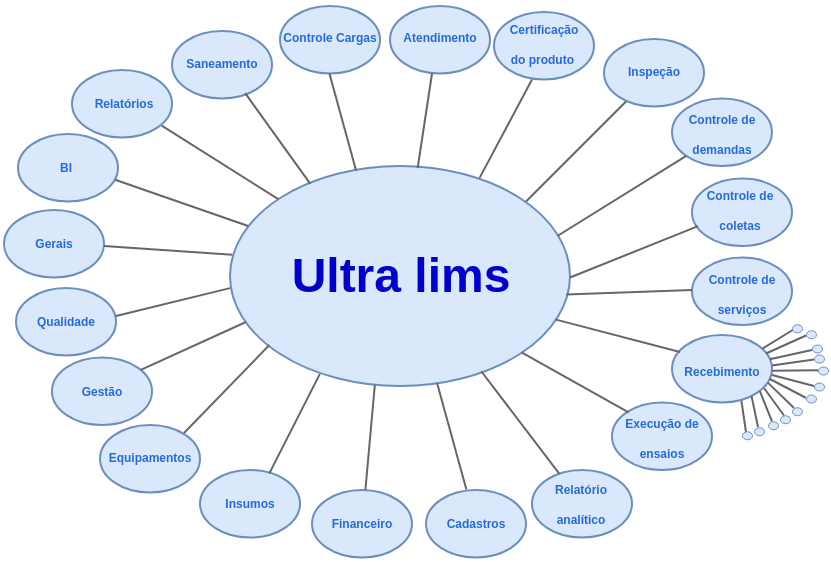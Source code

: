 <mxfile version="24.7.5">
  <diagram name="Página-1" id="Wn8zAbO-QYpouLNqE-SX">
    <mxGraphModel dx="29" dy="17" grid="1" gridSize="10" guides="1" tooltips="1" connect="1" arrows="1" fold="1" page="1" pageScale="1" pageWidth="827" pageHeight="1169" math="0" shadow="0">
      <root>
        <mxCell id="0" />
        <mxCell id="1" parent="0" />
        <mxCell id="9z8tWcFH6EBTSIyHQbGG-1" value="" style="ellipse;whiteSpace=wrap;html=1;fillColor=#dae8fc;strokeColor=#6c8ebf;" parent="1" vertex="1">
          <mxGeometry x="289" y="308" width="170" height="110" as="geometry" />
        </mxCell>
        <mxCell id="EWRXOEAjs6uAZaaVGEfP-3" value="" style="ellipse;whiteSpace=wrap;html=1;fillColor=#dae8fc;strokeColor=#6c8ebf;" parent="1" vertex="1">
          <mxGeometry x="520" y="353.75" width="50" height="33.75" as="geometry" />
        </mxCell>
        <mxCell id="EWRXOEAjs6uAZaaVGEfP-5" value="Ultra lims" style="text;strokeColor=none;fillColor=none;html=1;fontSize=24;fontStyle=1;verticalAlign=middle;align=center;fontColor=#0000CC;labelBorderColor=none;" parent="1" vertex="1">
          <mxGeometry x="324" y="343" width="100" height="40" as="geometry" />
        </mxCell>
        <mxCell id="EWRXOEAjs6uAZaaVGEfP-6" value="" style="ellipse;whiteSpace=wrap;html=1;fillColor=#dae8fc;strokeColor=#6c8ebf;" parent="1" vertex="1">
          <mxGeometry x="510" y="392.5" width="50" height="33.75" as="geometry" />
        </mxCell>
        <mxCell id="EWRXOEAjs6uAZaaVGEfP-10" value="" style="ellipse;whiteSpace=wrap;html=1;fillColor=#dae8fc;strokeColor=#6c8ebf;" parent="1" vertex="1">
          <mxGeometry x="520" y="314.25" width="50" height="33.75" as="geometry" />
        </mxCell>
        <mxCell id="EWRXOEAjs6uAZaaVGEfP-12" value="" style="ellipse;whiteSpace=wrap;html=1;fillColor=#dae8fc;strokeColor=#6c8ebf;" parent="1" vertex="1">
          <mxGeometry x="510" y="274.25" width="50" height="33.75" as="geometry" />
        </mxCell>
        <mxCell id="EWRXOEAjs6uAZaaVGEfP-13" value="" style="ellipse;whiteSpace=wrap;html=1;fillColor=#dae8fc;strokeColor=#6c8ebf;" parent="1" vertex="1">
          <mxGeometry x="476" y="244.5" width="50" height="33.75" as="geometry" />
        </mxCell>
        <mxCell id="EWRXOEAjs6uAZaaVGEfP-14" value="" style="ellipse;whiteSpace=wrap;html=1;fillColor=#dae8fc;strokeColor=#6c8ebf;" parent="1" vertex="1">
          <mxGeometry x="480" y="426.25" width="50" height="33.75" as="geometry" />
        </mxCell>
        <mxCell id="EWRXOEAjs6uAZaaVGEfP-15" value="" style="ellipse;whiteSpace=wrap;html=1;fillColor=#dae8fc;strokeColor=#6c8ebf;" parent="1" vertex="1">
          <mxGeometry x="440" y="460" width="50" height="33.75" as="geometry" />
        </mxCell>
        <mxCell id="EWRXOEAjs6uAZaaVGEfP-16" value="" style="ellipse;whiteSpace=wrap;html=1;fillColor=#dae8fc;strokeColor=#6c8ebf;" parent="1" vertex="1">
          <mxGeometry x="387" y="470" width="50" height="33.75" as="geometry" />
        </mxCell>
        <mxCell id="EWRXOEAjs6uAZaaVGEfP-17" value="" style="ellipse;whiteSpace=wrap;html=1;fillColor=#dae8fc;strokeColor=#6c8ebf;" parent="1" vertex="1">
          <mxGeometry x="330" y="470" width="50" height="33.75" as="geometry" />
        </mxCell>
        <mxCell id="EWRXOEAjs6uAZaaVGEfP-18" value="" style="ellipse;whiteSpace=wrap;html=1;fillColor=#dae8fc;strokeColor=#6c8ebf;" parent="1" vertex="1">
          <mxGeometry x="274" y="460" width="50" height="33.75" as="geometry" />
        </mxCell>
        <mxCell id="EWRXOEAjs6uAZaaVGEfP-19" value="" style="ellipse;whiteSpace=wrap;html=1;fillColor=#dae8fc;strokeColor=#6c8ebf;" parent="1" vertex="1">
          <mxGeometry x="224" y="437.5" width="50" height="33.75" as="geometry" />
        </mxCell>
        <mxCell id="EWRXOEAjs6uAZaaVGEfP-20" value="" style="ellipse;whiteSpace=wrap;html=1;fillColor=#dae8fc;strokeColor=#6c8ebf;" parent="1" vertex="1">
          <mxGeometry x="200" y="403.75" width="50" height="33.75" as="geometry" />
        </mxCell>
        <mxCell id="EWRXOEAjs6uAZaaVGEfP-21" value="" style="ellipse;whiteSpace=wrap;html=1;fillColor=#dae8fc;strokeColor=#6c8ebf;" parent="1" vertex="1">
          <mxGeometry x="182" y="369" width="50" height="33.75" as="geometry" />
        </mxCell>
        <mxCell id="EWRXOEAjs6uAZaaVGEfP-22" value="" style="ellipse;whiteSpace=wrap;html=1;fillColor=#dae8fc;strokeColor=#6c8ebf;" parent="1" vertex="1">
          <mxGeometry x="176" y="330" width="50" height="33.75" as="geometry" />
        </mxCell>
        <mxCell id="EWRXOEAjs6uAZaaVGEfP-23" value="" style="ellipse;whiteSpace=wrap;html=1;fillColor=#dae8fc;strokeColor=#6c8ebf;" parent="1" vertex="1">
          <mxGeometry x="183" y="292" width="50" height="33.75" as="geometry" />
        </mxCell>
        <mxCell id="EWRXOEAjs6uAZaaVGEfP-24" value="" style="ellipse;whiteSpace=wrap;html=1;fillColor=#dae8fc;strokeColor=#6c8ebf;" parent="1" vertex="1">
          <mxGeometry x="210" y="260" width="50" height="33.75" as="geometry" />
        </mxCell>
        <mxCell id="EWRXOEAjs6uAZaaVGEfP-25" value="" style="ellipse;whiteSpace=wrap;html=1;fillColor=#dae8fc;strokeColor=#6c8ebf;" parent="1" vertex="1">
          <mxGeometry x="260" y="240.5" width="50" height="33.75" as="geometry" />
        </mxCell>
        <mxCell id="EWRXOEAjs6uAZaaVGEfP-26" value="" style="ellipse;whiteSpace=wrap;html=1;fillColor=#dae8fc;strokeColor=#6c8ebf;" parent="1" vertex="1">
          <mxGeometry x="314" y="228" width="50" height="33.75" as="geometry" />
        </mxCell>
        <mxCell id="EWRXOEAjs6uAZaaVGEfP-27" value="" style="ellipse;whiteSpace=wrap;html=1;fillColor=#dae8fc;strokeColor=#6c8ebf;" parent="1" vertex="1">
          <mxGeometry x="369" y="228" width="50" height="33.75" as="geometry" />
        </mxCell>
        <mxCell id="EWRXOEAjs6uAZaaVGEfP-28" value="" style="ellipse;whiteSpace=wrap;html=1;fillColor=#dae8fc;strokeColor=#6c8ebf;" parent="1" vertex="1">
          <mxGeometry x="421" y="231" width="50" height="33.75" as="geometry" />
        </mxCell>
        <mxCell id="EWRXOEAjs6uAZaaVGEfP-29" value="" style="endArrow=none;html=1;rounded=0;fillColor=#f5f5f5;strokeColor=#666666;" parent="1" edge="1">
          <mxGeometry width="50" height="50" relative="1" as="geometry">
            <mxPoint x="437" y="325.75" as="sourcePoint" />
            <mxPoint x="487" y="275.75" as="targetPoint" />
          </mxGeometry>
        </mxCell>
        <mxCell id="EWRXOEAjs6uAZaaVGEfP-32" value="" style="endArrow=none;html=1;rounded=0;entryX=0;entryY=1;entryDx=0;entryDy=0;fillColor=#f5f5f5;strokeColor=#666666;" parent="1" target="EWRXOEAjs6uAZaaVGEfP-12" edge="1">
          <mxGeometry width="50" height="50" relative="1" as="geometry">
            <mxPoint x="452.69" y="343" as="sourcePoint" />
            <mxPoint x="510.005" y="306.052" as="targetPoint" />
          </mxGeometry>
        </mxCell>
        <mxCell id="EWRXOEAjs6uAZaaVGEfP-34" value="" style="endArrow=none;html=1;rounded=0;entryX=0.06;entryY=0.706;entryDx=0;entryDy=0;entryPerimeter=0;fillColor=#f5f5f5;strokeColor=#666666;" parent="1" target="EWRXOEAjs6uAZaaVGEfP-10" edge="1">
          <mxGeometry width="50" height="50" relative="1" as="geometry">
            <mxPoint x="459" y="363.75" as="sourcePoint" />
            <mxPoint x="520" y="340" as="targetPoint" />
          </mxGeometry>
        </mxCell>
        <mxCell id="EWRXOEAjs6uAZaaVGEfP-35" value="" style="endArrow=none;html=1;rounded=0;exitX=0.989;exitY=0.584;exitDx=0;exitDy=0;exitPerimeter=0;fillColor=#f5f5f5;strokeColor=#666666;" parent="1" source="9z8tWcFH6EBTSIyHQbGG-1" edge="1">
          <mxGeometry width="50" height="50" relative="1" as="geometry">
            <mxPoint x="460" y="370" as="sourcePoint" />
            <mxPoint x="520" y="370" as="targetPoint" />
          </mxGeometry>
        </mxCell>
        <mxCell id="EWRXOEAjs6uAZaaVGEfP-36" value="" style="endArrow=none;html=1;rounded=0;exitX=0.956;exitY=0.688;exitDx=0;exitDy=0;exitPerimeter=0;fillColor=#f5f5f5;strokeColor=#666666;" parent="1" edge="1">
          <mxGeometry width="50" height="50" relative="1" as="geometry">
            <mxPoint x="451.52" y="384.68" as="sourcePoint" />
            <mxPoint x="514" y="401" as="targetPoint" />
          </mxGeometry>
        </mxCell>
        <mxCell id="EWRXOEAjs6uAZaaVGEfP-37" value="" style="endArrow=none;html=1;rounded=0;exitX=0.956;exitY=0.688;exitDx=0;exitDy=0;exitPerimeter=0;entryX=0;entryY=0;entryDx=0;entryDy=0;fillColor=#f5f5f5;strokeColor=#666666;" parent="1" edge="1">
          <mxGeometry width="50" height="50" relative="1" as="geometry">
            <mxPoint x="434.76" y="401.22" as="sourcePoint" />
            <mxPoint x="488.295" y="431.211" as="targetPoint" />
          </mxGeometry>
        </mxCell>
        <mxCell id="EWRXOEAjs6uAZaaVGEfP-38" value="" style="endArrow=none;html=1;rounded=0;exitX=0.739;exitY=0.942;exitDx=0;exitDy=0;exitPerimeter=0;entryX=0.274;entryY=0.088;entryDx=0;entryDy=0;entryPerimeter=0;fillColor=#f5f5f5;strokeColor=#666666;" parent="1" edge="1">
          <mxGeometry width="50" height="50" relative="1" as="geometry">
            <mxPoint x="414.63" y="410.62" as="sourcePoint" />
            <mxPoint x="453.7" y="461.97" as="targetPoint" />
          </mxGeometry>
        </mxCell>
        <mxCell id="EWRXOEAjs6uAZaaVGEfP-39" value="" style="endArrow=none;html=1;rounded=0;exitX=0.404;exitY=-0.008;exitDx=0;exitDy=0;exitPerimeter=0;entryX=0.609;entryY=0.986;entryDx=0;entryDy=0;entryPerimeter=0;fillColor=#f5f5f5;strokeColor=#666666;" parent="1" source="EWRXOEAjs6uAZaaVGEfP-16" target="9z8tWcFH6EBTSIyHQbGG-1" edge="1">
          <mxGeometry width="50" height="50" relative="1" as="geometry">
            <mxPoint x="410" y="480" as="sourcePoint" />
            <mxPoint x="393" y="420" as="targetPoint" />
          </mxGeometry>
        </mxCell>
        <mxCell id="EWRXOEAjs6uAZaaVGEfP-42" value="" style="endArrow=none;html=1;rounded=0;entryX=0.426;entryY=0.995;entryDx=0;entryDy=0;entryPerimeter=0;exitX=0.534;exitY=-0.001;exitDx=0;exitDy=0;exitPerimeter=0;fillColor=#f5f5f5;strokeColor=#666666;" parent="1" source="EWRXOEAjs6uAZaaVGEfP-17" target="9z8tWcFH6EBTSIyHQbGG-1" edge="1">
          <mxGeometry width="50" height="50" relative="1" as="geometry">
            <mxPoint x="355.94" y="486.93" as="sourcePoint" />
            <mxPoint x="354.07" y="418.0" as="targetPoint" />
          </mxGeometry>
        </mxCell>
        <mxCell id="EWRXOEAjs6uAZaaVGEfP-43" value="" style="endArrow=none;html=1;rounded=0;exitX=0.264;exitY=0.946;exitDx=0;exitDy=0;exitPerimeter=0;entryX=0.692;entryY=0.054;entryDx=0;entryDy=0;entryPerimeter=0;fillColor=#f5f5f5;strokeColor=#666666;" parent="1" source="9z8tWcFH6EBTSIyHQbGG-1" target="EWRXOEAjs6uAZaaVGEfP-18" edge="1">
          <mxGeometry width="50" height="50" relative="1" as="geometry">
            <mxPoint x="336.45" y="405.67" as="sourcePoint" />
            <mxPoint x="310" y="459.996" as="targetPoint" />
          </mxGeometry>
        </mxCell>
        <mxCell id="EWRXOEAjs6uAZaaVGEfP-44" value="" style="endArrow=none;html=1;rounded=0;exitX=0.104;exitY=0.823;exitDx=0;exitDy=0;exitPerimeter=0;entryX=0.692;entryY=0.054;entryDx=0;entryDy=0;entryPerimeter=0;fillColor=#f5f5f5;strokeColor=#666666;" parent="1" edge="1">
          <mxGeometry width="50" height="50" relative="1" as="geometry">
            <mxPoint x="308.68" y="397.53" as="sourcePoint" />
            <mxPoint x="266" y="441.5" as="targetPoint" />
          </mxGeometry>
        </mxCell>
        <mxCell id="EWRXOEAjs6uAZaaVGEfP-45" value="" style="endArrow=none;html=1;rounded=0;exitX=0.047;exitY=0.709;exitDx=0;exitDy=0;exitPerimeter=0;entryX=0.888;entryY=0.184;entryDx=0;entryDy=0;entryPerimeter=0;fillColor=#f5f5f5;strokeColor=#666666;" parent="1" source="9z8tWcFH6EBTSIyHQbGG-1" target="EWRXOEAjs6uAZaaVGEfP-20" edge="1">
          <mxGeometry width="50" height="50" relative="1" as="geometry">
            <mxPoint x="302.68" y="369" as="sourcePoint" />
            <mxPoint x="260" y="412.97" as="targetPoint" />
          </mxGeometry>
        </mxCell>
        <mxCell id="EWRXOEAjs6uAZaaVGEfP-46" value="" style="endArrow=none;html=1;rounded=0;exitX=0;exitY=0.555;exitDx=0;exitDy=0;exitPerimeter=0;entryX=0.888;entryY=0.184;entryDx=0;entryDy=0;entryPerimeter=0;fillColor=#f5f5f5;strokeColor=#666666;" parent="1" source="9z8tWcFH6EBTSIyHQbGG-1" edge="1">
          <mxGeometry width="50" height="50" relative="1" as="geometry">
            <mxPoint x="285" y="359" as="sourcePoint" />
            <mxPoint x="232" y="383" as="targetPoint" />
          </mxGeometry>
        </mxCell>
        <mxCell id="EWRXOEAjs6uAZaaVGEfP-47" value="" style="endArrow=none;html=1;rounded=0;exitX=0.006;exitY=0.403;exitDx=0;exitDy=0;exitPerimeter=0;entryX=0.888;entryY=0.184;entryDx=0;entryDy=0;entryPerimeter=0;fillColor=#f5f5f5;strokeColor=#666666;" parent="1" source="9z8tWcFH6EBTSIyHQbGG-1" edge="1">
          <mxGeometry width="50" height="50" relative="1" as="geometry">
            <mxPoint x="283" y="334" as="sourcePoint" />
            <mxPoint x="226" y="348" as="targetPoint" />
          </mxGeometry>
        </mxCell>
        <mxCell id="EWRXOEAjs6uAZaaVGEfP-48" value="" style="endArrow=none;html=1;rounded=0;entryX=0.991;entryY=0.649;entryDx=0;entryDy=0;entryPerimeter=0;fillColor=#f5f5f5;strokeColor=#666666;" parent="1" edge="1">
          <mxGeometry width="50" height="50" relative="1" as="geometry">
            <mxPoint x="298.094" y="338.004" as="sourcePoint" />
            <mxPoint x="231.55" y="314.904" as="targetPoint" />
          </mxGeometry>
        </mxCell>
        <mxCell id="EWRXOEAjs6uAZaaVGEfP-49" value="" style="endArrow=none;html=1;rounded=0;entryX=0.897;entryY=0.825;entryDx=0;entryDy=0;entryPerimeter=0;fillColor=#f5f5f5;strokeColor=#666666;" parent="1" edge="1">
          <mxGeometry width="50" height="50" relative="1" as="geometry">
            <mxPoint x="313.139" y="324.605" as="sourcePoint" />
            <mxPoint x="254.85" y="287.844" as="targetPoint" />
          </mxGeometry>
        </mxCell>
        <mxCell id="EWRXOEAjs6uAZaaVGEfP-50" value="" style="endArrow=none;html=1;rounded=0;entryX=0.772;entryY=0.921;entryDx=0;entryDy=0;entryPerimeter=0;exitX=0.248;exitY=0.081;exitDx=0;exitDy=0;exitPerimeter=0;fillColor=#f5f5f5;strokeColor=#666666;" parent="1" edge="1">
          <mxGeometry width="50" height="50" relative="1" as="geometry">
            <mxPoint x="329.16" y="316.91" as="sourcePoint" />
            <mxPoint x="296.6" y="271.584" as="targetPoint" />
          </mxGeometry>
        </mxCell>
        <mxCell id="EWRXOEAjs6uAZaaVGEfP-51" value="" style="endArrow=none;html=1;rounded=0;entryX=0.772;entryY=0.921;entryDx=0;entryDy=0;entryPerimeter=0;exitX=0.371;exitY=0.022;exitDx=0;exitDy=0;exitPerimeter=0;fillColor=#f5f5f5;strokeColor=#666666;" parent="1" source="9z8tWcFH6EBTSIyHQbGG-1" edge="1">
          <mxGeometry width="50" height="50" relative="1" as="geometry">
            <mxPoint x="371.28" y="307.08" as="sourcePoint" />
            <mxPoint x="338.72" y="261.754" as="targetPoint" />
          </mxGeometry>
        </mxCell>
        <mxCell id="EWRXOEAjs6uAZaaVGEfP-52" value="" style="endArrow=none;html=1;rounded=0;entryX=0.772;entryY=0.921;entryDx=0;entryDy=0;entryPerimeter=0;exitX=0.552;exitY=0.009;exitDx=0;exitDy=0;exitPerimeter=0;fillColor=#f5f5f5;strokeColor=#666666;" parent="1" source="9z8tWcFH6EBTSIyHQbGG-1" edge="1">
          <mxGeometry width="50" height="50" relative="1" as="geometry">
            <mxPoint x="403.28" y="310" as="sourcePoint" />
            <mxPoint x="390" y="261.754" as="targetPoint" />
          </mxGeometry>
        </mxCell>
        <mxCell id="EWRXOEAjs6uAZaaVGEfP-53" value="" style="endArrow=none;html=1;rounded=0;entryX=0.772;entryY=0.921;entryDx=0;entryDy=0;entryPerimeter=0;exitX=0.734;exitY=0.054;exitDx=0;exitDy=0;exitPerimeter=0;fillColor=#f5f5f5;strokeColor=#666666;" parent="1" source="9z8tWcFH6EBTSIyHQbGG-1" edge="1">
          <mxGeometry width="50" height="50" relative="1" as="geometry">
            <mxPoint x="433" y="312" as="sourcePoint" />
            <mxPoint x="440" y="264.754" as="targetPoint" />
          </mxGeometry>
        </mxCell>
        <mxCell id="w_Sj20pO337NV9_aWvqa-4" value="&lt;font size=&quot;1&quot; style=&quot;&quot; color=&quot;#246adb&quot;&gt;&lt;b style=&quot;font-size: 6px;&quot;&gt;Certificação do&amp;nbsp;produto&amp;nbsp;&lt;/b&gt;&lt;/font&gt;" style="text;strokeColor=none;fillColor=none;html=1;verticalAlign=middle;align=center;whiteSpace=wrap;" vertex="1" parent="1">
          <mxGeometry x="419" y="228.38" width="54" height="33.37" as="geometry" />
        </mxCell>
        <mxCell id="w_Sj20pO337NV9_aWvqa-5" value="&lt;font color=&quot;#246adb&quot;&gt;&lt;span style=&quot;font-size: 6px;&quot;&gt;&lt;b&gt;Inspeção&lt;/b&gt;&lt;/span&gt;&lt;/font&gt;" style="text;strokeColor=none;fillColor=none;html=1;verticalAlign=middle;align=center;whiteSpace=wrap;" vertex="1" parent="1">
          <mxGeometry x="474" y="242.5" width="54" height="33.37" as="geometry" />
        </mxCell>
        <mxCell id="w_Sj20pO337NV9_aWvqa-6" value="&lt;font color=&quot;#246adb&quot;&gt;&lt;span style=&quot;font-size: 6px;&quot;&gt;&lt;b&gt;Controle de demandas&lt;/b&gt;&lt;/span&gt;&lt;/font&gt;" style="text;strokeColor=none;fillColor=none;html=1;verticalAlign=middle;align=center;whiteSpace=wrap;" vertex="1" parent="1">
          <mxGeometry x="508" y="273.25" width="54" height="33.37" as="geometry" />
        </mxCell>
        <mxCell id="w_Sj20pO337NV9_aWvqa-7" value="&lt;font color=&quot;#246adb&quot;&gt;&lt;span style=&quot;font-size: 6px;&quot;&gt;&lt;b&gt;Controle de coletas&lt;/b&gt;&lt;/span&gt;&lt;/font&gt;" style="text;strokeColor=none;fillColor=none;html=1;verticalAlign=middle;align=center;whiteSpace=wrap;" vertex="1" parent="1">
          <mxGeometry x="517" y="311.63" width="54" height="33.37" as="geometry" />
        </mxCell>
        <mxCell id="w_Sj20pO337NV9_aWvqa-8" value="&lt;font color=&quot;#246adb&quot;&gt;&lt;span style=&quot;font-size: 6px;&quot;&gt;&lt;b&gt;Controle de serviços&lt;/b&gt;&lt;/span&gt;&lt;/font&gt;" style="text;strokeColor=none;fillColor=none;html=1;verticalAlign=middle;align=center;whiteSpace=wrap;" vertex="1" parent="1">
          <mxGeometry x="518" y="353.75" width="54" height="33.37" as="geometry" />
        </mxCell>
        <mxCell id="w_Sj20pO337NV9_aWvqa-9" value="&lt;font color=&quot;#246adb&quot;&gt;&lt;span style=&quot;font-size: 6px;&quot;&gt;&lt;b&gt;Atendimento&lt;/b&gt;&lt;/span&gt;&lt;/font&gt;" style="text;strokeColor=none;fillColor=none;html=1;verticalAlign=middle;align=center;whiteSpace=wrap;" vertex="1" parent="1">
          <mxGeometry x="367" y="225.63" width="54" height="33.37" as="geometry" />
        </mxCell>
        <mxCell id="w_Sj20pO337NV9_aWvqa-10" value="&lt;font color=&quot;#246adb&quot;&gt;&lt;span style=&quot;font-size: 6px;&quot;&gt;&lt;b&gt;Recebimento&lt;/b&gt;&lt;/span&gt;&lt;/font&gt;" style="text;strokeColor=none;fillColor=none;html=1;verticalAlign=middle;align=center;whiteSpace=wrap;" vertex="1" parent="1">
          <mxGeometry x="515" y="399.5" width="40" height="18.5" as="geometry" />
        </mxCell>
        <mxCell id="w_Sj20pO337NV9_aWvqa-11" value="&lt;font color=&quot;#246adb&quot;&gt;&lt;span style=&quot;font-size: 6px;&quot;&gt;&lt;b&gt;Execução de ensaios&lt;/b&gt;&lt;/span&gt;&lt;/font&gt;" style="text;strokeColor=none;fillColor=none;html=1;verticalAlign=middle;align=center;whiteSpace=wrap;" vertex="1" parent="1">
          <mxGeometry x="478" y="424.87" width="54" height="33.37" as="geometry" />
        </mxCell>
        <mxCell id="w_Sj20pO337NV9_aWvqa-12" value="&lt;font color=&quot;#246adb&quot;&gt;&lt;span style=&quot;font-size: 6px;&quot;&gt;&lt;b&gt;Relatório analítico&lt;/b&gt;&lt;/span&gt;&lt;/font&gt;" style="text;strokeColor=none;fillColor=none;html=1;verticalAlign=middle;align=center;whiteSpace=wrap;" vertex="1" parent="1">
          <mxGeometry x="440" y="459.38" width="49" height="31.62" as="geometry" />
        </mxCell>
        <mxCell id="w_Sj20pO337NV9_aWvqa-13" value="&lt;font color=&quot;#246adb&quot;&gt;&lt;span style=&quot;font-size: 6px;&quot;&gt;&lt;b&gt;Cadastros&lt;/b&gt;&lt;/span&gt;&lt;/font&gt;" style="text;strokeColor=none;fillColor=none;html=1;verticalAlign=middle;align=center;whiteSpace=wrap;" vertex="1" parent="1">
          <mxGeometry x="385" y="468.38" width="54" height="33.37" as="geometry" />
        </mxCell>
        <mxCell id="w_Sj20pO337NV9_aWvqa-14" value="&lt;font color=&quot;#246adb&quot;&gt;&lt;span style=&quot;font-size: 6px;&quot;&gt;&lt;b&gt;Financeiro&lt;/b&gt;&lt;/span&gt;&lt;/font&gt;" style="text;strokeColor=none;fillColor=none;html=1;verticalAlign=middle;align=center;whiteSpace=wrap;" vertex="1" parent="1">
          <mxGeometry x="328" y="468" width="54" height="33.37" as="geometry" />
        </mxCell>
        <mxCell id="w_Sj20pO337NV9_aWvqa-15" value="&lt;font color=&quot;#246adb&quot;&gt;&lt;span style=&quot;font-size: 6px;&quot;&gt;&lt;b&gt;Insumos&lt;/b&gt;&lt;/span&gt;&lt;/font&gt;" style="text;strokeColor=none;fillColor=none;html=1;verticalAlign=middle;align=center;whiteSpace=wrap;" vertex="1" parent="1">
          <mxGeometry x="272" y="458.63" width="54" height="33.37" as="geometry" />
        </mxCell>
        <mxCell id="w_Sj20pO337NV9_aWvqa-16" value="&lt;font color=&quot;#246adb&quot;&gt;&lt;span style=&quot;font-size: 6px;&quot;&gt;&lt;b&gt;Equipamentos&lt;/b&gt;&lt;/span&gt;&lt;/font&gt;" style="text;strokeColor=none;fillColor=none;html=1;verticalAlign=middle;align=center;whiteSpace=wrap;" vertex="1" parent="1">
          <mxGeometry x="222" y="435.63" width="54" height="33.37" as="geometry" />
        </mxCell>
        <mxCell id="w_Sj20pO337NV9_aWvqa-17" value="&lt;font color=&quot;#246adb&quot;&gt;&lt;span style=&quot;font-size: 6px;&quot;&gt;&lt;b&gt;Gestão&lt;/b&gt;&lt;/span&gt;&lt;/font&gt;" style="text;strokeColor=none;fillColor=none;html=1;verticalAlign=middle;align=center;whiteSpace=wrap;" vertex="1" parent="1">
          <mxGeometry x="198" y="402.26" width="54" height="33.37" as="geometry" />
        </mxCell>
        <mxCell id="w_Sj20pO337NV9_aWvqa-18" value="&lt;font color=&quot;#246adb&quot;&gt;&lt;span style=&quot;font-size: 6px;&quot;&gt;&lt;b&gt;Qualidade&lt;/b&gt;&lt;/span&gt;&lt;/font&gt;" style="text;strokeColor=none;fillColor=none;html=1;verticalAlign=middle;align=center;whiteSpace=wrap;" vertex="1" parent="1">
          <mxGeometry x="180" y="366.89" width="54" height="33.37" as="geometry" />
        </mxCell>
        <mxCell id="w_Sj20pO337NV9_aWvqa-19" value="&lt;font color=&quot;#246adb&quot;&gt;&lt;span style=&quot;font-size: 6px;&quot;&gt;&lt;b&gt;Gerais&lt;/b&gt;&lt;/span&gt;&lt;/font&gt;" style="text;strokeColor=none;fillColor=none;html=1;verticalAlign=middle;align=center;whiteSpace=wrap;" vertex="1" parent="1">
          <mxGeometry x="174" y="328" width="54" height="33.37" as="geometry" />
        </mxCell>
        <mxCell id="w_Sj20pO337NV9_aWvqa-20" value="&lt;font color=&quot;#246adb&quot;&gt;&lt;span style=&quot;font-size: 6px;&quot;&gt;&lt;b&gt;BI&lt;/b&gt;&lt;/span&gt;&lt;/font&gt;" style="text;strokeColor=none;fillColor=none;html=1;verticalAlign=middle;align=center;whiteSpace=wrap;" vertex="1" parent="1">
          <mxGeometry x="180" y="289.88" width="54" height="33.37" as="geometry" />
        </mxCell>
        <mxCell id="w_Sj20pO337NV9_aWvqa-21" value="&lt;font color=&quot;#246adb&quot;&gt;&lt;span style=&quot;font-size: 6px;&quot;&gt;&lt;b&gt;Relatórios&lt;/b&gt;&lt;/span&gt;&lt;/font&gt;" style="text;strokeColor=none;fillColor=none;html=1;verticalAlign=middle;align=center;whiteSpace=wrap;" vertex="1" parent="1">
          <mxGeometry x="209" y="258.51" width="54" height="33.37" as="geometry" />
        </mxCell>
        <mxCell id="w_Sj20pO337NV9_aWvqa-22" value="&lt;font color=&quot;#246adb&quot;&gt;&lt;span style=&quot;font-size: 6px;&quot;&gt;&lt;b&gt;Saneamento&lt;/b&gt;&lt;/span&gt;&lt;/font&gt;" style="text;strokeColor=none;fillColor=none;html=1;verticalAlign=middle;align=center;whiteSpace=wrap;" vertex="1" parent="1">
          <mxGeometry x="258" y="237.88" width="54" height="33.37" as="geometry" />
        </mxCell>
        <mxCell id="w_Sj20pO337NV9_aWvqa-23" value="&lt;font color=&quot;#246adb&quot;&gt;&lt;span style=&quot;font-size: 6px;&quot;&gt;&lt;b&gt;Controle Cargas&lt;/b&gt;&lt;/span&gt;&lt;/font&gt;" style="text;strokeColor=none;fillColor=none;html=1;verticalAlign=middle;align=center;whiteSpace=wrap;" vertex="1" parent="1">
          <mxGeometry x="312" y="225.14" width="54" height="33.37" as="geometry" />
        </mxCell>
        <mxCell id="w_Sj20pO337NV9_aWvqa-27" value="" style="endArrow=none;html=1;rounded=0;fillColor=#f5f5f5;strokeColor=#666666;exitX=1;exitY=0.5;exitDx=0;exitDy=0;" edge="1" parent="1">
          <mxGeometry width="50" height="50" relative="1" as="geometry">
            <mxPoint x="560.0" y="410.375" as="sourcePoint" />
            <mxPoint x="583" y="410.12" as="targetPoint" />
          </mxGeometry>
        </mxCell>
        <mxCell id="w_Sj20pO337NV9_aWvqa-28" value="" style="endArrow=none;html=1;rounded=0;fillColor=#f5f5f5;strokeColor=#666666;exitX=0.974;exitY=0.648;exitDx=0;exitDy=0;exitPerimeter=0;" edge="1" parent="1" source="EWRXOEAjs6uAZaaVGEfP-6">
          <mxGeometry width="50" height="50" relative="1" as="geometry">
            <mxPoint x="566" y="417.903" as="sourcePoint" />
            <mxPoint x="576.9" y="423.87" as="targetPoint" />
          </mxGeometry>
        </mxCell>
        <mxCell id="w_Sj20pO337NV9_aWvqa-29" value="" style="endArrow=none;html=1;rounded=0;fillColor=#f5f5f5;strokeColor=#666666;exitX=0.795;exitY=0.932;exitDx=0;exitDy=0;exitPerimeter=0;" edge="1" parent="1">
          <mxGeometry width="50" height="50" relative="1" as="geometry">
            <mxPoint x="549.75" y="422.955" as="sourcePoint" />
            <mxPoint x="553" y="438.5" as="targetPoint" />
          </mxGeometry>
        </mxCell>
        <mxCell id="w_Sj20pO337NV9_aWvqa-30" value="" style="endArrow=none;html=1;rounded=0;fillColor=#f5f5f5;strokeColor=#666666;exitX=0.977;exitY=0.359;exitDx=0;exitDy=0;exitPerimeter=0;" edge="1" parent="1">
          <mxGeometry width="50" height="50" relative="1" as="geometry">
            <mxPoint x="558.85" y="404.616" as="sourcePoint" />
            <mxPoint x="580" y="400" as="targetPoint" />
          </mxGeometry>
        </mxCell>
        <mxCell id="w_Sj20pO337NV9_aWvqa-31" value="" style="endArrow=none;html=1;rounded=0;fillColor=#f5f5f5;strokeColor=#666666;" edge="1" parent="1">
          <mxGeometry width="50" height="50" relative="1" as="geometry">
            <mxPoint x="560" y="407.75" as="sourcePoint" />
            <mxPoint x="581" y="404.75" as="targetPoint" />
          </mxGeometry>
        </mxCell>
        <mxCell id="w_Sj20pO337NV9_aWvqa-34" value="" style="endArrow=none;html=1;rounded=0;fillColor=#f5f5f5;strokeColor=#666666;" edge="1" parent="1">
          <mxGeometry width="50" height="50" relative="1" as="geometry">
            <mxPoint x="557" y="401.75" as="sourcePoint" />
            <mxPoint x="577" y="392.74" as="targetPoint" />
          </mxGeometry>
        </mxCell>
        <mxCell id="w_Sj20pO337NV9_aWvqa-35" value="" style="endArrow=none;html=1;rounded=0;fillColor=#f5f5f5;strokeColor=#666666;" edge="1" parent="1">
          <mxGeometry width="50" height="50" relative="1" as="geometry">
            <mxPoint x="560" y="412.52" as="sourcePoint" />
            <mxPoint x="581" y="418" as="targetPoint" />
          </mxGeometry>
        </mxCell>
        <mxCell id="w_Sj20pO337NV9_aWvqa-36" value="" style="endArrow=none;html=1;rounded=0;fillColor=#f5f5f5;strokeColor=#666666;entryX=0.97;entryY=1.086;entryDx=0;entryDy=0;entryPerimeter=0;" edge="1" parent="1" target="w_Sj20pO337NV9_aWvqa-8">
          <mxGeometry width="50" height="50" relative="1" as="geometry">
            <mxPoint x="555" y="399.5" as="sourcePoint" />
            <mxPoint x="575" y="387" as="targetPoint" />
          </mxGeometry>
        </mxCell>
        <mxCell id="w_Sj20pO337NV9_aWvqa-40" value="" style="endArrow=none;html=1;rounded=0;fillColor=#f5f5f5;strokeColor=#666666;" edge="1" parent="1">
          <mxGeometry width="50" height="50" relative="1" as="geometry">
            <mxPoint x="556" y="419" as="sourcePoint" />
            <mxPoint x="566" y="432.75" as="targetPoint" />
          </mxGeometry>
        </mxCell>
        <mxCell id="w_Sj20pO337NV9_aWvqa-41" value="" style="endArrow=none;html=1;rounded=0;fillColor=#f5f5f5;strokeColor=#666666;" edge="1" parent="1">
          <mxGeometry width="50" height="50" relative="1" as="geometry">
            <mxPoint x="553.9" y="420.5" as="sourcePoint" />
            <mxPoint x="560" y="435.63" as="targetPoint" />
            <Array as="points">
              <mxPoint x="560" y="435.63" />
            </Array>
          </mxGeometry>
        </mxCell>
        <mxCell id="w_Sj20pO337NV9_aWvqa-42" value="" style="endArrow=none;html=1;rounded=0;fillColor=#f5f5f5;strokeColor=#666666;exitX=0.938;exitY=0.735;exitDx=0;exitDy=0;exitPerimeter=0;" edge="1" parent="1">
          <mxGeometry width="50" height="50" relative="1" as="geometry">
            <mxPoint x="557.9" y="416.306" as="sourcePoint" />
            <mxPoint x="571" y="429" as="targetPoint" />
          </mxGeometry>
        </mxCell>
        <mxCell id="w_Sj20pO337NV9_aWvqa-43" value="" style="endArrow=none;html=1;rounded=0;fillColor=#f5f5f5;strokeColor=#666666;exitX=0.754;exitY=0.942;exitDx=0;exitDy=0;exitPerimeter=0;" edge="1" parent="1">
          <mxGeometry width="50" height="50" relative="1" as="geometry">
            <mxPoint x="544.7" y="425.293" as="sourcePoint" />
            <mxPoint x="547" y="441" as="targetPoint" />
          </mxGeometry>
        </mxCell>
        <mxCell id="w_Sj20pO337NV9_aWvqa-45" value="" style="ellipse;whiteSpace=wrap;html=1;fillColor=#dae8fc;strokeColor=#6c8ebf;strokeWidth=0.5;" vertex="1" parent="1">
          <mxGeometry x="570" y="387.12" width="5" height="4" as="geometry" />
        </mxCell>
        <mxCell id="w_Sj20pO337NV9_aWvqa-47" value="" style="ellipse;whiteSpace=wrap;html=1;fillColor=#dae8fc;strokeColor=#6c8ebf;strokeWidth=0.5;" vertex="1" parent="1">
          <mxGeometry x="577" y="390.12" width="5" height="4" as="geometry" />
        </mxCell>
        <mxCell id="w_Sj20pO337NV9_aWvqa-48" value="" style="ellipse;whiteSpace=wrap;html=1;fillColor=#dae8fc;strokeColor=#6c8ebf;strokeWidth=0.5;" vertex="1" parent="1">
          <mxGeometry x="580" y="397.26" width="5" height="4" as="geometry" />
        </mxCell>
        <mxCell id="w_Sj20pO337NV9_aWvqa-49" value="" style="ellipse;whiteSpace=wrap;html=1;fillColor=#dae8fc;strokeColor=#6c8ebf;strokeWidth=0.5;" vertex="1" parent="1">
          <mxGeometry x="583" y="408.26" width="5" height="4" as="geometry" />
        </mxCell>
        <mxCell id="w_Sj20pO337NV9_aWvqa-50" value="" style="ellipse;whiteSpace=wrap;html=1;fillColor=#dae8fc;strokeColor=#6c8ebf;strokeWidth=0.5;" vertex="1" parent="1">
          <mxGeometry x="581" y="402.26" width="5" height="4" as="geometry" />
        </mxCell>
        <mxCell id="w_Sj20pO337NV9_aWvqa-51" value="" style="ellipse;whiteSpace=wrap;html=1;fillColor=#dae8fc;strokeColor=#6c8ebf;strokeWidth=0.5;" vertex="1" parent="1">
          <mxGeometry x="581" y="416.26" width="5" height="4" as="geometry" />
        </mxCell>
        <mxCell id="w_Sj20pO337NV9_aWvqa-52" value="" style="ellipse;whiteSpace=wrap;html=1;fillColor=#dae8fc;strokeColor=#6c8ebf;strokeWidth=0.5;" vertex="1" parent="1">
          <mxGeometry x="577" y="422.26" width="5" height="4" as="geometry" />
        </mxCell>
        <mxCell id="w_Sj20pO337NV9_aWvqa-54" value="" style="ellipse;whiteSpace=wrap;html=1;fillColor=#dae8fc;strokeColor=#6c8ebf;strokeWidth=0.5;" vertex="1" parent="1">
          <mxGeometry x="564" y="432.63" width="5" height="4" as="geometry" />
        </mxCell>
        <mxCell id="w_Sj20pO337NV9_aWvqa-55" value="" style="ellipse;whiteSpace=wrap;html=1;fillColor=#dae8fc;strokeColor=#6c8ebf;strokeWidth=0.5;" vertex="1" parent="1">
          <mxGeometry x="558" y="435.63" width="5" height="4" as="geometry" />
        </mxCell>
        <mxCell id="w_Sj20pO337NV9_aWvqa-56" value="" style="ellipse;whiteSpace=wrap;html=1;fillColor=#dae8fc;strokeColor=#6c8ebf;strokeWidth=0.5;" vertex="1" parent="1">
          <mxGeometry x="551" y="438.63" width="5" height="4" as="geometry" />
        </mxCell>
        <mxCell id="w_Sj20pO337NV9_aWvqa-57" value="" style="ellipse;whiteSpace=wrap;html=1;fillColor=#dae8fc;strokeColor=#6c8ebf;strokeWidth=0.5;" vertex="1" parent="1">
          <mxGeometry x="545" y="440.63" width="5" height="4" as="geometry" />
        </mxCell>
        <mxCell id="w_Sj20pO337NV9_aWvqa-58" value="" style="ellipse;whiteSpace=wrap;html=1;fillColor=#dae8fc;strokeColor=#6c8ebf;strokeWidth=0.5;" vertex="1" parent="1">
          <mxGeometry x="570" y="428.63" width="5" height="4" as="geometry" />
        </mxCell>
      </root>
    </mxGraphModel>
  </diagram>
</mxfile>
